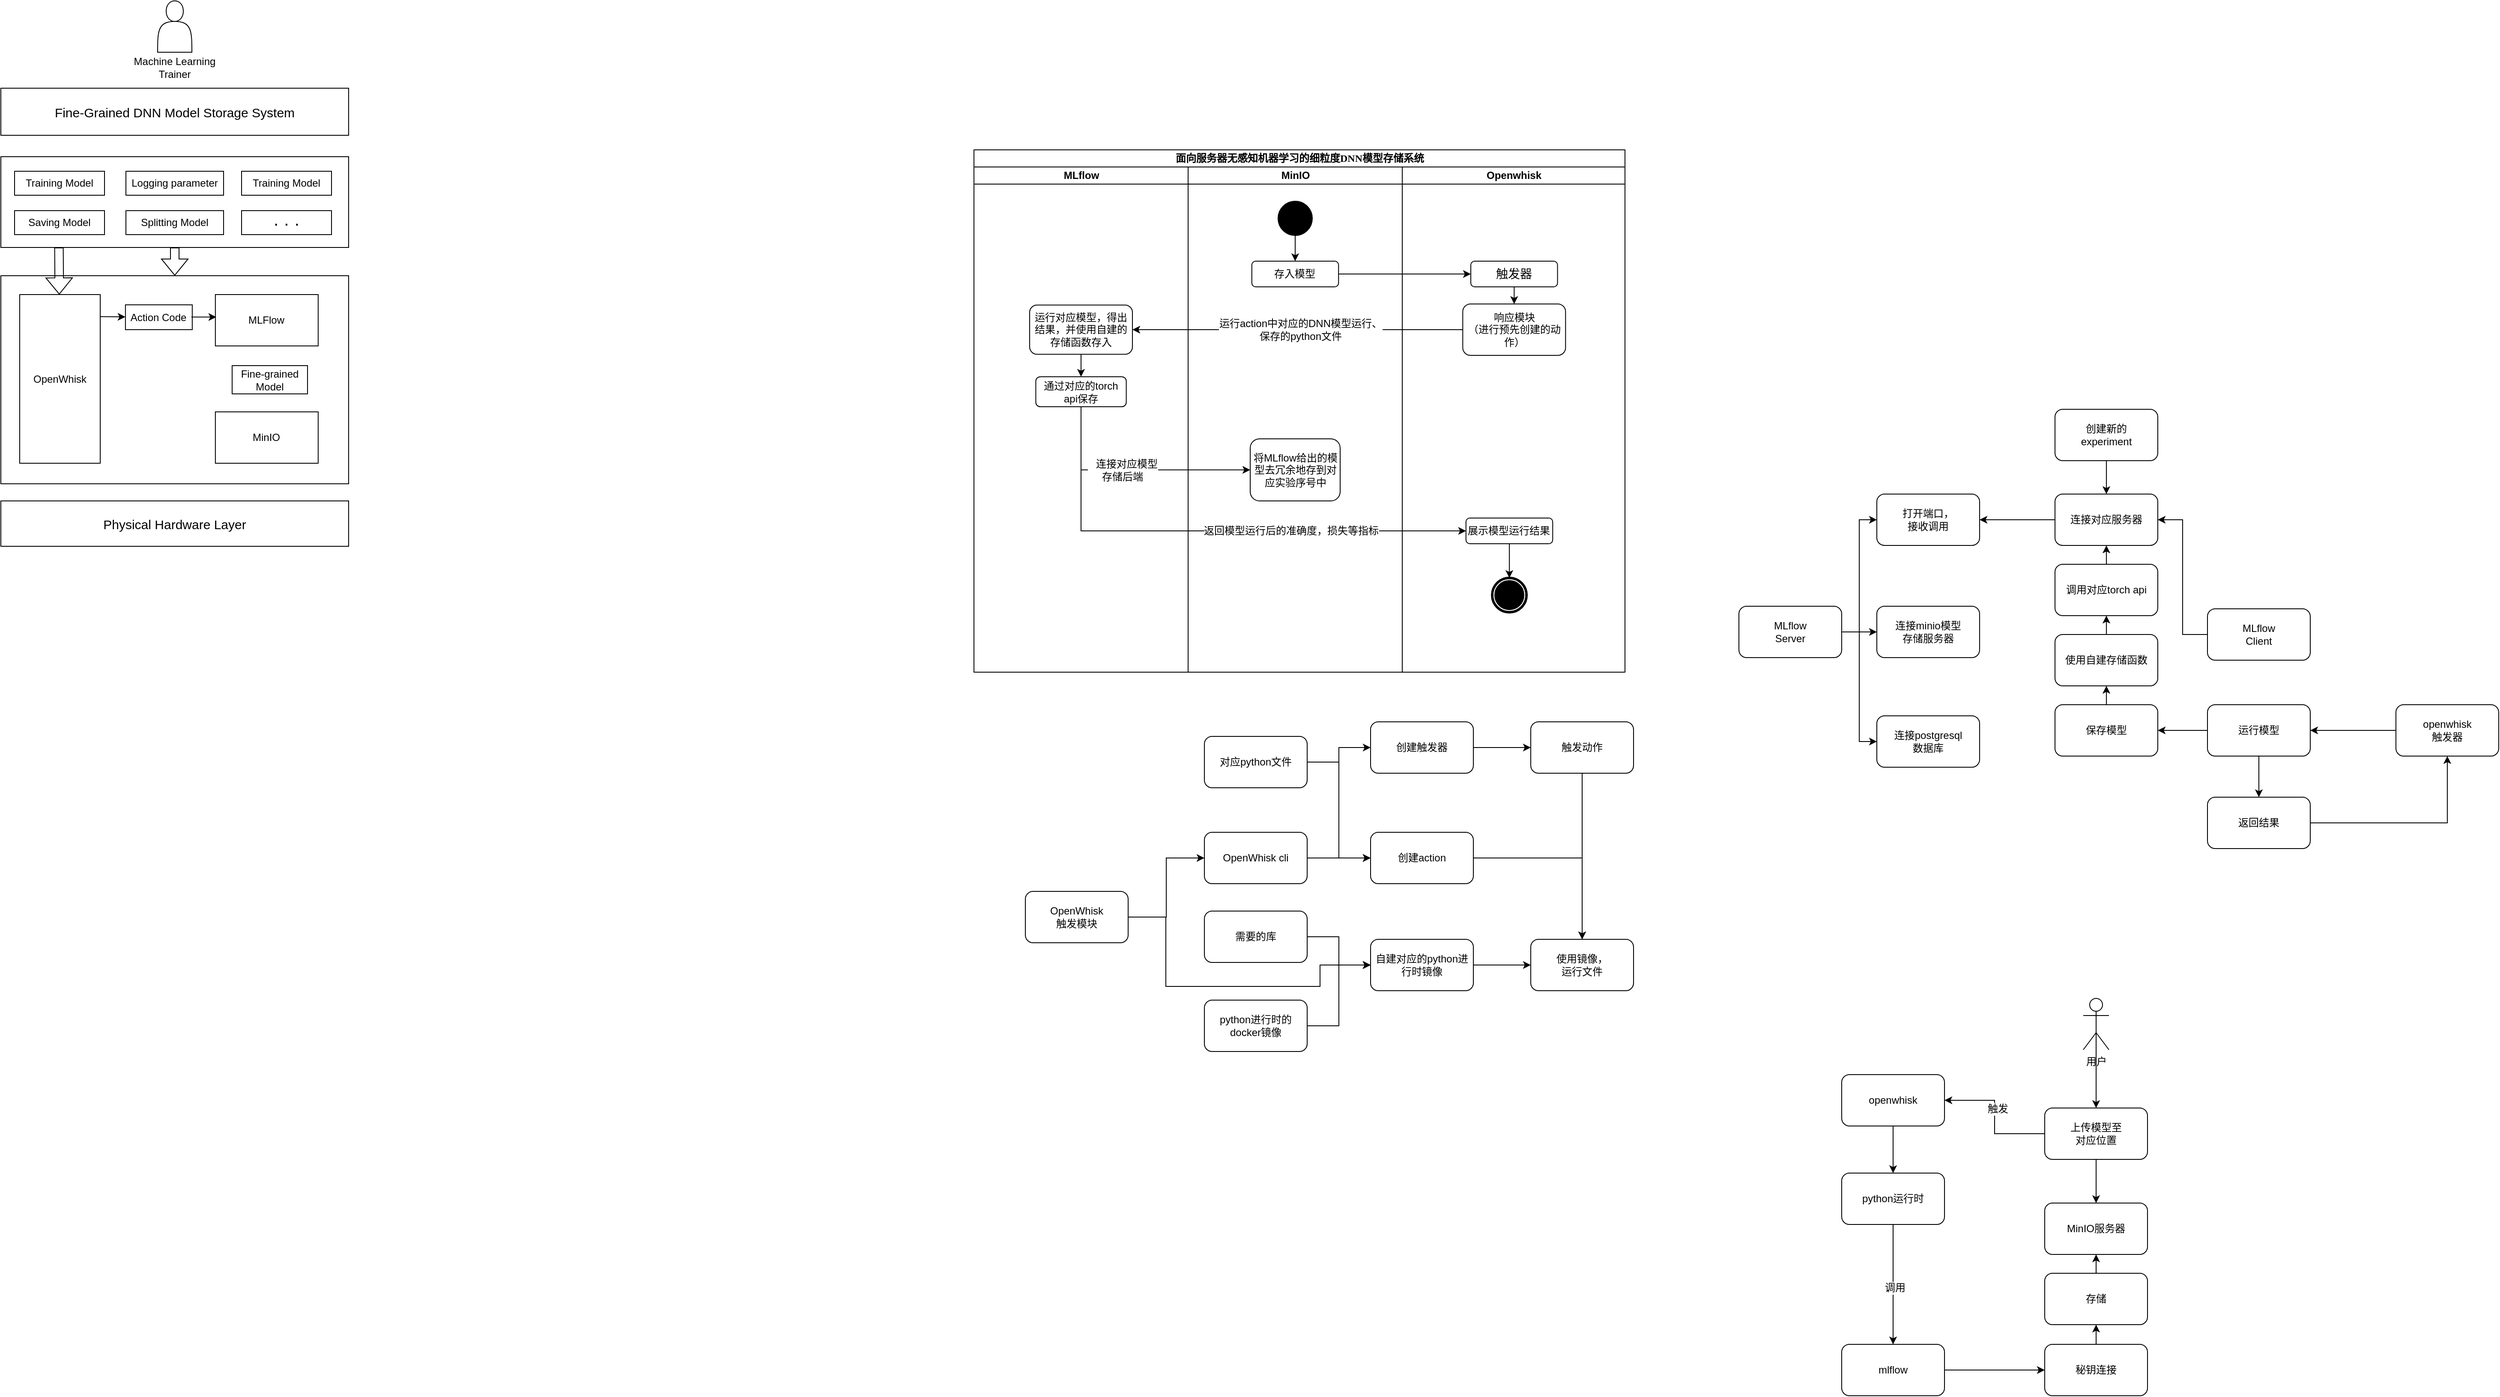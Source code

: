 <mxfile version="24.2.3" type="github">
  <diagram name="Page-1" id="0783ab3e-0a74-02c8-0abd-f7b4e66b4bec">
    <mxGraphModel dx="2051" dy="965" grid="0" gridSize="10" guides="1" tooltips="1" connect="1" arrows="1" fold="1" page="0" pageScale="1" pageWidth="850" pageHeight="1100" background="none" math="0" shadow="0">
      <root>
        <mxCell id="0" />
        <mxCell id="1" style="" parent="0" />
        <mxCell id="1c1d494c118603dd-1" value="面向服务器无感知机器学习的细粒度DNN模型存储系统" style="swimlane;html=1;childLayout=stackLayout;startSize=20;rounded=0;shadow=0;comic=0;labelBackgroundColor=none;strokeWidth=1;fontFamily=Verdana;fontSize=12;align=center;" parent="1" vertex="1">
          <mxGeometry x="40" y="20" width="760" height="610" as="geometry">
            <mxRectangle x="40" y="20" width="70" height="30" as="alternateBounds" />
          </mxGeometry>
        </mxCell>
        <mxCell id="1c1d494c118603dd-2" value="MLflow" style="swimlane;html=1;startSize=20;" parent="1c1d494c118603dd-1" vertex="1">
          <mxGeometry y="20" width="250" height="590" as="geometry" />
        </mxCell>
        <mxCell id="REl0dKnZgpMUpYx7Mj24-34" value="运行对应模型，得出结果，并使用自建的存储函数存入" style="rounded=1;whiteSpace=wrap;html=1;" parent="1c1d494c118603dd-2" vertex="1">
          <mxGeometry x="65" y="161.25" width="120" height="57.5" as="geometry" />
        </mxCell>
        <mxCell id="REl0dKnZgpMUpYx7Mj24-27" value="通过对应的torch api保存" style="rounded=1;whiteSpace=wrap;html=1;" parent="1c1d494c118603dd-2" vertex="1">
          <mxGeometry x="72.19" y="245" width="105.62" height="35" as="geometry" />
        </mxCell>
        <mxCell id="REl0dKnZgpMUpYx7Mj24-35" style="edgeStyle=orthogonalEdgeStyle;rounded=0;orthogonalLoop=1;jettySize=auto;html=1;exitX=0.5;exitY=1;exitDx=0;exitDy=0;entryX=0.5;entryY=0;entryDx=0;entryDy=0;fontFamily=Helvetica;fontSize=12;fontColor=default;" parent="1c1d494c118603dd-2" source="REl0dKnZgpMUpYx7Mj24-34" target="REl0dKnZgpMUpYx7Mj24-27" edge="1">
          <mxGeometry relative="1" as="geometry" />
        </mxCell>
        <mxCell id="1c1d494c118603dd-3" value="MinIO" style="swimlane;html=1;startSize=20;" parent="1c1d494c118603dd-1" vertex="1">
          <mxGeometry x="250" y="20" width="250" height="590" as="geometry" />
        </mxCell>
        <mxCell id="REl0dKnZgpMUpYx7Mj24-37" style="edgeStyle=orthogonalEdgeStyle;rounded=0;orthogonalLoop=1;jettySize=auto;html=1;exitX=0.5;exitY=1;exitDx=0;exitDy=0;entryX=0.5;entryY=0;entryDx=0;entryDy=0;fontFamily=Helvetica;fontSize=12;fontColor=default;" parent="1c1d494c118603dd-3" source="60571a20871a0731-4" target="REl0dKnZgpMUpYx7Mj24-36" edge="1">
          <mxGeometry relative="1" as="geometry" />
        </mxCell>
        <mxCell id="60571a20871a0731-4" value="" style="ellipse;whiteSpace=wrap;html=1;rounded=0;shadow=0;comic=0;labelBackgroundColor=none;strokeWidth=1;fillColor=#000000;fontFamily=Verdana;fontSize=12;align=center;" parent="1c1d494c118603dd-3" vertex="1">
          <mxGeometry x="105" y="40" width="40" height="40" as="geometry" />
        </mxCell>
        <mxCell id="REl0dKnZgpMUpYx7Mj24-36" value="存入模型" style="rounded=1;whiteSpace=wrap;html=1;" parent="1c1d494c118603dd-3" vertex="1">
          <mxGeometry x="74.38" y="110" width="101.25" height="30" as="geometry" />
        </mxCell>
        <mxCell id="REl0dKnZgpMUpYx7Mj24-30" value="将MLflow给出的模型去冗余地存到对应实验序号中" style="rounded=1;whiteSpace=wrap;html=1;" parent="1c1d494c118603dd-3" vertex="1">
          <mxGeometry x="72.5" y="317.5" width="105" height="72.5" as="geometry" />
        </mxCell>
        <mxCell id="1c1d494c118603dd-4" value="Openwhisk" style="swimlane;html=1;startSize=20;" parent="1c1d494c118603dd-1" vertex="1">
          <mxGeometry x="500" y="20" width="260" height="590" as="geometry" />
        </mxCell>
        <mxCell id="60571a20871a0731-5" value="" style="shape=mxgraph.bpmn.shape;html=1;verticalLabelPosition=bottom;labelBackgroundColor=#ffffff;verticalAlign=top;perimeter=ellipsePerimeter;outline=end;symbol=terminate;rounded=0;shadow=0;comic=0;strokeWidth=1;fontFamily=Verdana;fontSize=12;align=center;" parent="1c1d494c118603dd-4" vertex="1">
          <mxGeometry x="105.01" y="480" width="40" height="40" as="geometry" />
        </mxCell>
        <mxCell id="REl0dKnZgpMUpYx7Mj24-11" value="" style="edgeStyle=orthogonalEdgeStyle;rounded=0;orthogonalLoop=1;jettySize=auto;html=1;" parent="1c1d494c118603dd-4" source="REl0dKnZgpMUpYx7Mj24-5" target="REl0dKnZgpMUpYx7Mj24-10" edge="1">
          <mxGeometry relative="1" as="geometry" />
        </mxCell>
        <mxCell id="REl0dKnZgpMUpYx7Mj24-5" value="&lt;font style=&quot;font-size: 14px;&quot;&gt;触发器&lt;/font&gt;" style="rounded=1;whiteSpace=wrap;html=1;" parent="1c1d494c118603dd-4" vertex="1">
          <mxGeometry x="80.01" y="110" width="101.25" height="30" as="geometry" />
        </mxCell>
        <mxCell id="REl0dKnZgpMUpYx7Mj24-10" value="响应模块&lt;br&gt;（进行预先创建的动作）" style="whiteSpace=wrap;html=1;rounded=1;" parent="1c1d494c118603dd-4" vertex="1">
          <mxGeometry x="70.64" y="160" width="120" height="60" as="geometry" />
        </mxCell>
        <mxCell id="REl0dKnZgpMUpYx7Mj24-46" style="edgeStyle=orthogonalEdgeStyle;rounded=0;orthogonalLoop=1;jettySize=auto;html=1;exitX=0.5;exitY=1;exitDx=0;exitDy=0;fontFamily=Helvetica;fontSize=12;fontColor=default;" parent="1c1d494c118603dd-4" source="REl0dKnZgpMUpYx7Mj24-39" target="60571a20871a0731-5" edge="1">
          <mxGeometry relative="1" as="geometry" />
        </mxCell>
        <mxCell id="REl0dKnZgpMUpYx7Mj24-39" value="展示模型运行结果" style="rounded=1;whiteSpace=wrap;html=1;" parent="1c1d494c118603dd-4" vertex="1">
          <mxGeometry x="74.38" y="410" width="101.25" height="30" as="geometry" />
        </mxCell>
        <mxCell id="REl0dKnZgpMUpYx7Mj24-38" style="edgeStyle=orthogonalEdgeStyle;rounded=0;orthogonalLoop=1;jettySize=auto;html=1;exitX=1;exitY=0.5;exitDx=0;exitDy=0;fontFamily=Helvetica;fontSize=12;fontColor=default;" parent="1c1d494c118603dd-1" source="REl0dKnZgpMUpYx7Mj24-36" target="REl0dKnZgpMUpYx7Mj24-5" edge="1">
          <mxGeometry relative="1" as="geometry" />
        </mxCell>
        <mxCell id="REl0dKnZgpMUpYx7Mj24-28" style="edgeStyle=orthogonalEdgeStyle;rounded=0;orthogonalLoop=1;jettySize=auto;html=1;exitX=0;exitY=0.5;exitDx=0;exitDy=0;fontFamily=Helvetica;fontSize=12;fontColor=default;entryX=1;entryY=0.5;entryDx=0;entryDy=0;" parent="1c1d494c118603dd-1" source="REl0dKnZgpMUpYx7Mj24-10" target="REl0dKnZgpMUpYx7Mj24-34" edge="1">
          <mxGeometry relative="1" as="geometry">
            <mxPoint x="205.63" y="210" as="targetPoint" />
          </mxGeometry>
        </mxCell>
        <mxCell id="REl0dKnZgpMUpYx7Mj24-29" value="运行action中对应的DNN模型运行、&lt;br&gt;保存的python文件" style="edgeLabel;html=1;align=center;verticalAlign=middle;resizable=0;points=[];fontSize=12;fontFamily=Helvetica;fontColor=default;" parent="REl0dKnZgpMUpYx7Mj24-28" vertex="1" connectable="0">
          <mxGeometry x="0.033" y="-1" relative="1" as="geometry">
            <mxPoint x="9" y="1" as="offset" />
          </mxGeometry>
        </mxCell>
        <mxCell id="REl0dKnZgpMUpYx7Mj24-31" style="edgeStyle=orthogonalEdgeStyle;rounded=0;orthogonalLoop=1;jettySize=auto;html=1;exitX=0.5;exitY=1;exitDx=0;exitDy=0;entryX=0;entryY=0.5;entryDx=0;entryDy=0;fontFamily=Helvetica;fontSize=12;fontColor=default;" parent="1c1d494c118603dd-1" source="REl0dKnZgpMUpYx7Mj24-27" target="REl0dKnZgpMUpYx7Mj24-30" edge="1">
          <mxGeometry relative="1" as="geometry" />
        </mxCell>
        <mxCell id="REl0dKnZgpMUpYx7Mj24-32" value="&amp;nbsp; &amp;nbsp;连接对应模型&lt;br&gt;存储后端" style="edgeLabel;html=1;align=center;verticalAlign=middle;resizable=0;points=[];fontSize=12;fontFamily=Helvetica;fontColor=default;" parent="REl0dKnZgpMUpYx7Mj24-31" vertex="1" connectable="0">
          <mxGeometry x="-0.266" y="-2" relative="1" as="geometry">
            <mxPoint x="22" y="-2" as="offset" />
          </mxGeometry>
        </mxCell>
        <mxCell id="REl0dKnZgpMUpYx7Mj24-42" style="edgeStyle=orthogonalEdgeStyle;rounded=0;orthogonalLoop=1;jettySize=auto;html=1;exitX=0.5;exitY=1;exitDx=0;exitDy=0;entryX=0;entryY=0.5;entryDx=0;entryDy=0;fontFamily=Helvetica;fontSize=12;fontColor=default;" parent="1c1d494c118603dd-1" source="REl0dKnZgpMUpYx7Mj24-27" target="REl0dKnZgpMUpYx7Mj24-39" edge="1">
          <mxGeometry relative="1" as="geometry" />
        </mxCell>
        <mxCell id="REl0dKnZgpMUpYx7Mj24-43" value="返回模型运行后的准确度，损失等指标" style="edgeLabel;html=1;align=center;verticalAlign=middle;resizable=0;points=[];fontSize=12;fontFamily=Helvetica;fontColor=default;" parent="REl0dKnZgpMUpYx7Mj24-42" vertex="1" connectable="0">
          <mxGeometry x="0.054" y="-3" relative="1" as="geometry">
            <mxPoint x="77" y="-3" as="offset" />
          </mxGeometry>
        </mxCell>
        <mxCell id="REl0dKnZgpMUpYx7Mj24-49" style="edgeStyle=orthogonalEdgeStyle;rounded=0;orthogonalLoop=1;jettySize=auto;html=1;exitX=1;exitY=0.5;exitDx=0;exitDy=0;entryX=0;entryY=0.5;entryDx=0;entryDy=0;fontFamily=Helvetica;fontSize=12;fontColor=default;" parent="1" source="REl0dKnZgpMUpYx7Mj24-47" target="REl0dKnZgpMUpYx7Mj24-48" edge="1">
          <mxGeometry relative="1" as="geometry" />
        </mxCell>
        <mxCell id="REl0dKnZgpMUpYx7Mj24-60" style="edgeStyle=orthogonalEdgeStyle;rounded=0;orthogonalLoop=1;jettySize=auto;html=1;exitX=1;exitY=0.5;exitDx=0;exitDy=0;entryX=0;entryY=0.5;entryDx=0;entryDy=0;fontFamily=Helvetica;fontSize=12;fontColor=default;" parent="1" source="REl0dKnZgpMUpYx7Mj24-47" target="REl0dKnZgpMUpYx7Mj24-54" edge="1">
          <mxGeometry relative="1" as="geometry">
            <Array as="points">
              <mxPoint x="264" y="916" />
              <mxPoint x="264" y="997" />
              <mxPoint x="444" y="997" />
              <mxPoint x="444" y="972" />
            </Array>
          </mxGeometry>
        </mxCell>
        <mxCell id="REl0dKnZgpMUpYx7Mj24-47" value="OpenWhisk&lt;br&gt;触发模块" style="rounded=1;whiteSpace=wrap;html=1;strokeColor=default;align=center;verticalAlign=middle;fontFamily=Helvetica;fontSize=12;fontColor=default;fillColor=default;" parent="1" vertex="1">
          <mxGeometry x="100" y="886" width="120" height="60" as="geometry" />
        </mxCell>
        <mxCell id="REl0dKnZgpMUpYx7Mj24-51" style="edgeStyle=orthogonalEdgeStyle;rounded=0;orthogonalLoop=1;jettySize=auto;html=1;exitX=1;exitY=0.5;exitDx=0;exitDy=0;entryX=0;entryY=0.5;entryDx=0;entryDy=0;fontFamily=Helvetica;fontSize=12;fontColor=default;" parent="1" source="REl0dKnZgpMUpYx7Mj24-48" target="REl0dKnZgpMUpYx7Mj24-50" edge="1">
          <mxGeometry relative="1" as="geometry" />
        </mxCell>
        <mxCell id="REl0dKnZgpMUpYx7Mj24-62" style="edgeStyle=orthogonalEdgeStyle;rounded=0;orthogonalLoop=1;jettySize=auto;html=1;exitX=1;exitY=0.5;exitDx=0;exitDy=0;entryX=0;entryY=0.5;entryDx=0;entryDy=0;fontFamily=Helvetica;fontSize=12;fontColor=default;" parent="1" source="REl0dKnZgpMUpYx7Mj24-48" target="REl0dKnZgpMUpYx7Mj24-61" edge="1">
          <mxGeometry relative="1" as="geometry" />
        </mxCell>
        <mxCell id="REl0dKnZgpMUpYx7Mj24-48" value="OpenWhisk cli" style="rounded=1;whiteSpace=wrap;html=1;strokeColor=default;align=center;verticalAlign=middle;fontFamily=Helvetica;fontSize=12;fontColor=default;fillColor=default;" parent="1" vertex="1">
          <mxGeometry x="309" y="817" width="120" height="60" as="geometry" />
        </mxCell>
        <mxCell id="REl0dKnZgpMUpYx7Mj24-66" style="edgeStyle=orthogonalEdgeStyle;rounded=0;orthogonalLoop=1;jettySize=auto;html=1;exitX=1;exitY=0.5;exitDx=0;exitDy=0;fontFamily=Helvetica;fontSize=12;fontColor=default;" parent="1" source="REl0dKnZgpMUpYx7Mj24-50" target="REl0dKnZgpMUpYx7Mj24-64" edge="1">
          <mxGeometry relative="1" as="geometry" />
        </mxCell>
        <mxCell id="REl0dKnZgpMUpYx7Mj24-50" value="创建action" style="rounded=1;whiteSpace=wrap;html=1;strokeColor=default;align=center;verticalAlign=middle;fontFamily=Helvetica;fontSize=12;fontColor=default;fillColor=default;" parent="1" vertex="1">
          <mxGeometry x="503" y="817" width="120" height="60" as="geometry" />
        </mxCell>
        <mxCell id="REl0dKnZgpMUpYx7Mj24-53" style="edgeStyle=orthogonalEdgeStyle;rounded=0;orthogonalLoop=1;jettySize=auto;html=1;exitX=1;exitY=0.5;exitDx=0;exitDy=0;entryX=0;entryY=0.5;entryDx=0;entryDy=0;fontFamily=Helvetica;fontSize=12;fontColor=default;" parent="1" source="REl0dKnZgpMUpYx7Mj24-52" target="REl0dKnZgpMUpYx7Mj24-50" edge="1">
          <mxGeometry relative="1" as="geometry" />
        </mxCell>
        <mxCell id="REl0dKnZgpMUpYx7Mj24-52" value="对应python文件" style="rounded=1;whiteSpace=wrap;html=1;strokeColor=default;align=center;verticalAlign=middle;fontFamily=Helvetica;fontSize=12;fontColor=default;fillColor=default;" parent="1" vertex="1">
          <mxGeometry x="309" y="705" width="120" height="60" as="geometry" />
        </mxCell>
        <mxCell id="REl0dKnZgpMUpYx7Mj24-65" style="edgeStyle=orthogonalEdgeStyle;rounded=0;orthogonalLoop=1;jettySize=auto;html=1;exitX=1;exitY=0.5;exitDx=0;exitDy=0;fontFamily=Helvetica;fontSize=12;fontColor=default;" parent="1" source="REl0dKnZgpMUpYx7Mj24-54" target="REl0dKnZgpMUpYx7Mj24-64" edge="1">
          <mxGeometry relative="1" as="geometry" />
        </mxCell>
        <mxCell id="REl0dKnZgpMUpYx7Mj24-54" value="自建对应的python进行时镜像" style="rounded=1;whiteSpace=wrap;html=1;strokeColor=default;align=center;verticalAlign=middle;fontFamily=Helvetica;fontSize=12;fontColor=default;fillColor=default;" parent="1" vertex="1">
          <mxGeometry x="503" y="942" width="120" height="60" as="geometry" />
        </mxCell>
        <mxCell id="REl0dKnZgpMUpYx7Mj24-57" style="edgeStyle=orthogonalEdgeStyle;rounded=0;orthogonalLoop=1;jettySize=auto;html=1;exitX=1;exitY=0.5;exitDx=0;exitDy=0;entryX=0;entryY=0.5;entryDx=0;entryDy=0;fontFamily=Helvetica;fontSize=12;fontColor=default;" parent="1" source="REl0dKnZgpMUpYx7Mj24-55" target="REl0dKnZgpMUpYx7Mj24-54" edge="1">
          <mxGeometry relative="1" as="geometry" />
        </mxCell>
        <mxCell id="REl0dKnZgpMUpYx7Mj24-55" value="需要的库" style="rounded=1;whiteSpace=wrap;html=1;strokeColor=default;align=center;verticalAlign=middle;fontFamily=Helvetica;fontSize=12;fontColor=default;fillColor=default;" parent="1" vertex="1">
          <mxGeometry x="309" y="909" width="120" height="60" as="geometry" />
        </mxCell>
        <mxCell id="REl0dKnZgpMUpYx7Mj24-59" style="edgeStyle=orthogonalEdgeStyle;rounded=0;orthogonalLoop=1;jettySize=auto;html=1;exitX=1;exitY=0.5;exitDx=0;exitDy=0;entryX=0;entryY=0.5;entryDx=0;entryDy=0;fontFamily=Helvetica;fontSize=12;fontColor=default;" parent="1" source="REl0dKnZgpMUpYx7Mj24-56" target="REl0dKnZgpMUpYx7Mj24-54" edge="1">
          <mxGeometry relative="1" as="geometry" />
        </mxCell>
        <mxCell id="REl0dKnZgpMUpYx7Mj24-56" value="python进行时的docker镜像" style="rounded=1;whiteSpace=wrap;html=1;strokeColor=default;align=center;verticalAlign=middle;fontFamily=Helvetica;fontSize=12;fontColor=default;fillColor=default;" parent="1" vertex="1">
          <mxGeometry x="309" y="1013" width="120" height="60" as="geometry" />
        </mxCell>
        <mxCell id="REl0dKnZgpMUpYx7Mj24-67" style="edgeStyle=orthogonalEdgeStyle;rounded=0;orthogonalLoop=1;jettySize=auto;html=1;exitX=1;exitY=0.5;exitDx=0;exitDy=0;entryX=0;entryY=0.5;entryDx=0;entryDy=0;fontFamily=Helvetica;fontSize=12;fontColor=default;" parent="1" source="REl0dKnZgpMUpYx7Mj24-61" target="REl0dKnZgpMUpYx7Mj24-63" edge="1">
          <mxGeometry relative="1" as="geometry" />
        </mxCell>
        <mxCell id="REl0dKnZgpMUpYx7Mj24-61" value="创建触发器" style="rounded=1;whiteSpace=wrap;html=1;strokeColor=default;align=center;verticalAlign=middle;fontFamily=Helvetica;fontSize=12;fontColor=default;fillColor=default;" parent="1" vertex="1">
          <mxGeometry x="503" y="688" width="120" height="60" as="geometry" />
        </mxCell>
        <mxCell id="REl0dKnZgpMUpYx7Mj24-68" style="edgeStyle=orthogonalEdgeStyle;rounded=0;orthogonalLoop=1;jettySize=auto;html=1;exitX=0.5;exitY=1;exitDx=0;exitDy=0;fontFamily=Helvetica;fontSize=12;fontColor=default;" parent="1" source="REl0dKnZgpMUpYx7Mj24-63" target="REl0dKnZgpMUpYx7Mj24-64" edge="1">
          <mxGeometry relative="1" as="geometry" />
        </mxCell>
        <mxCell id="REl0dKnZgpMUpYx7Mj24-63" value="触发动作" style="rounded=1;whiteSpace=wrap;html=1;strokeColor=default;align=center;verticalAlign=middle;fontFamily=Helvetica;fontSize=12;fontColor=default;fillColor=default;" parent="1" vertex="1">
          <mxGeometry x="690" y="688" width="120" height="60" as="geometry" />
        </mxCell>
        <mxCell id="REl0dKnZgpMUpYx7Mj24-64" value="使用镜像，&lt;br&gt;运行文件" style="rounded=1;whiteSpace=wrap;html=1;strokeColor=default;align=center;verticalAlign=middle;fontFamily=Helvetica;fontSize=12;fontColor=default;fillColor=default;" parent="1" vertex="1">
          <mxGeometry x="690" y="942" width="120" height="60" as="geometry" />
        </mxCell>
        <mxCell id="REl0dKnZgpMUpYx7Mj24-72" style="edgeStyle=orthogonalEdgeStyle;rounded=0;orthogonalLoop=1;jettySize=auto;html=1;exitX=1;exitY=0.5;exitDx=0;exitDy=0;entryX=0;entryY=0.5;entryDx=0;entryDy=0;fontFamily=Helvetica;fontSize=12;fontColor=default;" parent="1" source="REl0dKnZgpMUpYx7Mj24-69" target="REl0dKnZgpMUpYx7Mj24-71" edge="1">
          <mxGeometry relative="1" as="geometry" />
        </mxCell>
        <mxCell id="REl0dKnZgpMUpYx7Mj24-75" style="edgeStyle=orthogonalEdgeStyle;rounded=0;orthogonalLoop=1;jettySize=auto;html=1;exitX=1;exitY=0.5;exitDx=0;exitDy=0;entryX=0;entryY=0.5;entryDx=0;entryDy=0;fontFamily=Helvetica;fontSize=12;fontColor=default;" parent="1" source="REl0dKnZgpMUpYx7Mj24-69" target="REl0dKnZgpMUpYx7Mj24-73" edge="1">
          <mxGeometry relative="1" as="geometry" />
        </mxCell>
        <mxCell id="REl0dKnZgpMUpYx7Mj24-77" style="edgeStyle=orthogonalEdgeStyle;rounded=0;orthogonalLoop=1;jettySize=auto;html=1;exitX=1;exitY=0.5;exitDx=0;exitDy=0;entryX=0;entryY=0.5;entryDx=0;entryDy=0;fontFamily=Helvetica;fontSize=12;fontColor=default;" parent="1" source="REl0dKnZgpMUpYx7Mj24-69" target="REl0dKnZgpMUpYx7Mj24-74" edge="1">
          <mxGeometry relative="1" as="geometry" />
        </mxCell>
        <mxCell id="REl0dKnZgpMUpYx7Mj24-69" value="MLflow&lt;br&gt;Server" style="rounded=1;whiteSpace=wrap;html=1;strokeColor=default;align=center;verticalAlign=middle;fontFamily=Helvetica;fontSize=12;fontColor=default;fillColor=default;" parent="1" vertex="1">
          <mxGeometry x="933" y="553" width="120" height="60" as="geometry" />
        </mxCell>
        <mxCell id="REl0dKnZgpMUpYx7Mj24-79" style="edgeStyle=orthogonalEdgeStyle;rounded=0;orthogonalLoop=1;jettySize=auto;html=1;exitX=0;exitY=0.5;exitDx=0;exitDy=0;entryX=1;entryY=0.5;entryDx=0;entryDy=0;fontFamily=Helvetica;fontSize=12;fontColor=default;" parent="1" source="REl0dKnZgpMUpYx7Mj24-70" target="REl0dKnZgpMUpYx7Mj24-78" edge="1">
          <mxGeometry relative="1" as="geometry" />
        </mxCell>
        <mxCell id="REl0dKnZgpMUpYx7Mj24-70" value="MLflow&lt;br&gt;Client" style="rounded=1;whiteSpace=wrap;html=1;strokeColor=default;align=center;verticalAlign=middle;fontFamily=Helvetica;fontSize=12;fontColor=default;fillColor=default;" parent="1" vertex="1">
          <mxGeometry x="1480" y="556" width="120" height="60" as="geometry" />
        </mxCell>
        <mxCell id="REl0dKnZgpMUpYx7Mj24-71" value="打开端口，&lt;br&gt;接收调用" style="rounded=1;whiteSpace=wrap;html=1;strokeColor=default;align=center;verticalAlign=middle;fontFamily=Helvetica;fontSize=12;fontColor=default;fillColor=default;" parent="1" vertex="1">
          <mxGeometry x="1094" y="422" width="120" height="60" as="geometry" />
        </mxCell>
        <mxCell id="REl0dKnZgpMUpYx7Mj24-73" value="连接minio模型&lt;br&gt;存储服务器" style="rounded=1;whiteSpace=wrap;html=1;strokeColor=default;align=center;verticalAlign=middle;fontFamily=Helvetica;fontSize=12;fontColor=default;fillColor=default;" parent="1" vertex="1">
          <mxGeometry x="1094" y="553" width="120" height="60" as="geometry" />
        </mxCell>
        <mxCell id="REl0dKnZgpMUpYx7Mj24-74" value="连接postgresql&lt;br&gt;数据库" style="rounded=1;whiteSpace=wrap;html=1;strokeColor=default;align=center;verticalAlign=middle;fontFamily=Helvetica;fontSize=12;fontColor=default;fillColor=default;" parent="1" vertex="1">
          <mxGeometry x="1094" y="681" width="120" height="60" as="geometry" />
        </mxCell>
        <mxCell id="REl0dKnZgpMUpYx7Mj24-80" style="edgeStyle=orthogonalEdgeStyle;rounded=0;orthogonalLoop=1;jettySize=auto;html=1;exitX=0;exitY=0.5;exitDx=0;exitDy=0;fontFamily=Helvetica;fontSize=12;fontColor=default;" parent="1" source="REl0dKnZgpMUpYx7Mj24-78" target="REl0dKnZgpMUpYx7Mj24-71" edge="1">
          <mxGeometry relative="1" as="geometry" />
        </mxCell>
        <mxCell id="REl0dKnZgpMUpYx7Mj24-78" value="连接对应服务器" style="rounded=1;whiteSpace=wrap;html=1;strokeColor=default;align=center;verticalAlign=middle;fontFamily=Helvetica;fontSize=12;fontColor=default;fillColor=default;" parent="1" vertex="1">
          <mxGeometry x="1302" y="422" width="120" height="60" as="geometry" />
        </mxCell>
        <mxCell id="REl0dKnZgpMUpYx7Mj24-82" style="edgeStyle=orthogonalEdgeStyle;rounded=0;orthogonalLoop=1;jettySize=auto;html=1;exitX=0.5;exitY=1;exitDx=0;exitDy=0;entryX=0.5;entryY=0;entryDx=0;entryDy=0;fontFamily=Helvetica;fontSize=12;fontColor=default;" parent="1" source="REl0dKnZgpMUpYx7Mj24-81" target="REl0dKnZgpMUpYx7Mj24-78" edge="1">
          <mxGeometry relative="1" as="geometry" />
        </mxCell>
        <mxCell id="REl0dKnZgpMUpYx7Mj24-81" value="创建新的&lt;br&gt;experiment" style="rounded=1;whiteSpace=wrap;html=1;strokeColor=default;align=center;verticalAlign=middle;fontFamily=Helvetica;fontSize=12;fontColor=default;fillColor=default;" parent="1" vertex="1">
          <mxGeometry x="1302" y="323" width="120" height="60" as="geometry" />
        </mxCell>
        <mxCell id="REl0dKnZgpMUpYx7Mj24-85" style="edgeStyle=orthogonalEdgeStyle;rounded=0;orthogonalLoop=1;jettySize=auto;html=1;exitX=0.5;exitY=0;exitDx=0;exitDy=0;entryX=0.5;entryY=1;entryDx=0;entryDy=0;fontFamily=Helvetica;fontSize=12;fontColor=default;" parent="1" source="REl0dKnZgpMUpYx7Mj24-83" target="REl0dKnZgpMUpYx7Mj24-84" edge="1">
          <mxGeometry relative="1" as="geometry" />
        </mxCell>
        <mxCell id="REl0dKnZgpMUpYx7Mj24-83" value="保存模型" style="rounded=1;whiteSpace=wrap;html=1;strokeColor=default;align=center;verticalAlign=middle;fontFamily=Helvetica;fontSize=12;fontColor=default;fillColor=default;" parent="1" vertex="1">
          <mxGeometry x="1302" y="668" width="120" height="60" as="geometry" />
        </mxCell>
        <mxCell id="REl0dKnZgpMUpYx7Mj24-87" style="edgeStyle=orthogonalEdgeStyle;rounded=0;orthogonalLoop=1;jettySize=auto;html=1;exitX=0.5;exitY=0;exitDx=0;exitDy=0;entryX=0.5;entryY=1;entryDx=0;entryDy=0;fontFamily=Helvetica;fontSize=12;fontColor=default;" parent="1" source="REl0dKnZgpMUpYx7Mj24-84" target="REl0dKnZgpMUpYx7Mj24-86" edge="1">
          <mxGeometry relative="1" as="geometry" />
        </mxCell>
        <mxCell id="REl0dKnZgpMUpYx7Mj24-84" value="使用自建存储函数" style="rounded=1;whiteSpace=wrap;html=1;strokeColor=default;align=center;verticalAlign=middle;fontFamily=Helvetica;fontSize=12;fontColor=default;fillColor=default;" parent="1" vertex="1">
          <mxGeometry x="1302" y="586" width="120" height="60" as="geometry" />
        </mxCell>
        <mxCell id="REl0dKnZgpMUpYx7Mj24-89" style="edgeStyle=orthogonalEdgeStyle;rounded=0;orthogonalLoop=1;jettySize=auto;html=1;exitX=0.5;exitY=0;exitDx=0;exitDy=0;fontFamily=Helvetica;fontSize=12;fontColor=default;" parent="1" source="REl0dKnZgpMUpYx7Mj24-86" target="REl0dKnZgpMUpYx7Mj24-78" edge="1">
          <mxGeometry relative="1" as="geometry" />
        </mxCell>
        <mxCell id="REl0dKnZgpMUpYx7Mj24-86" value="调用对应torch api" style="rounded=1;whiteSpace=wrap;html=1;strokeColor=default;align=center;verticalAlign=middle;fontFamily=Helvetica;fontSize=12;fontColor=default;fillColor=default;" parent="1" vertex="1">
          <mxGeometry x="1302" y="504" width="120" height="60" as="geometry" />
        </mxCell>
        <mxCell id="REl0dKnZgpMUpYx7Mj24-94" style="edgeStyle=orthogonalEdgeStyle;rounded=0;orthogonalLoop=1;jettySize=auto;html=1;exitX=0;exitY=0.5;exitDx=0;exitDy=0;entryX=1;entryY=0.5;entryDx=0;entryDy=0;fontFamily=Helvetica;fontSize=12;fontColor=default;" parent="1" source="REl0dKnZgpMUpYx7Mj24-90" target="REl0dKnZgpMUpYx7Mj24-83" edge="1">
          <mxGeometry relative="1" as="geometry" />
        </mxCell>
        <mxCell id="REl0dKnZgpMUpYx7Mj24-97" style="edgeStyle=orthogonalEdgeStyle;rounded=0;orthogonalLoop=1;jettySize=auto;html=1;exitX=0.5;exitY=1;exitDx=0;exitDy=0;entryX=0.5;entryY=0;entryDx=0;entryDy=0;fontFamily=Helvetica;fontSize=12;fontColor=default;" parent="1" source="REl0dKnZgpMUpYx7Mj24-90" target="REl0dKnZgpMUpYx7Mj24-96" edge="1">
          <mxGeometry relative="1" as="geometry" />
        </mxCell>
        <mxCell id="REl0dKnZgpMUpYx7Mj24-90" value="运行模型" style="rounded=1;whiteSpace=wrap;html=1;strokeColor=default;align=center;verticalAlign=middle;fontFamily=Helvetica;fontSize=12;fontColor=default;fillColor=default;" parent="1" vertex="1">
          <mxGeometry x="1480" y="668" width="120" height="60" as="geometry" />
        </mxCell>
        <mxCell id="REl0dKnZgpMUpYx7Mj24-95" style="edgeStyle=orthogonalEdgeStyle;rounded=0;orthogonalLoop=1;jettySize=auto;html=1;exitX=0;exitY=0.5;exitDx=0;exitDy=0;fontFamily=Helvetica;fontSize=12;fontColor=default;" parent="1" source="REl0dKnZgpMUpYx7Mj24-91" target="REl0dKnZgpMUpYx7Mj24-90" edge="1">
          <mxGeometry relative="1" as="geometry" />
        </mxCell>
        <mxCell id="REl0dKnZgpMUpYx7Mj24-91" value="openwhisk&lt;br&gt;触发器" style="rounded=1;whiteSpace=wrap;html=1;strokeColor=default;align=center;verticalAlign=middle;fontFamily=Helvetica;fontSize=12;fontColor=default;fillColor=default;" parent="1" vertex="1">
          <mxGeometry x="1700" y="668" width="120" height="60" as="geometry" />
        </mxCell>
        <mxCell id="REl0dKnZgpMUpYx7Mj24-98" style="edgeStyle=orthogonalEdgeStyle;rounded=0;orthogonalLoop=1;jettySize=auto;html=1;exitX=1;exitY=0.5;exitDx=0;exitDy=0;entryX=0.5;entryY=1;entryDx=0;entryDy=0;fontFamily=Helvetica;fontSize=12;fontColor=default;" parent="1" source="REl0dKnZgpMUpYx7Mj24-96" target="REl0dKnZgpMUpYx7Mj24-91" edge="1">
          <mxGeometry relative="1" as="geometry" />
        </mxCell>
        <mxCell id="REl0dKnZgpMUpYx7Mj24-96" value="返回结果" style="rounded=1;whiteSpace=wrap;html=1;strokeColor=default;align=center;verticalAlign=middle;fontFamily=Helvetica;fontSize=12;fontColor=default;fillColor=default;" parent="1" vertex="1">
          <mxGeometry x="1480" y="776" width="120" height="60" as="geometry" />
        </mxCell>
        <mxCell id="REl0dKnZgpMUpYx7Mj24-99" value="MinIO服务器" style="rounded=1;whiteSpace=wrap;html=1;strokeColor=default;align=center;verticalAlign=middle;fontFamily=Helvetica;fontSize=12;fontColor=default;fillColor=default;" parent="1" vertex="1">
          <mxGeometry x="1290" y="1250" width="120" height="60" as="geometry" />
        </mxCell>
        <mxCell id="REl0dKnZgpMUpYx7Mj24-121" style="edgeStyle=orthogonalEdgeStyle;rounded=0;orthogonalLoop=1;jettySize=auto;html=1;exitX=1;exitY=0.5;exitDx=0;exitDy=0;fontFamily=Helvetica;fontSize=12;fontColor=default;" parent="1" source="REl0dKnZgpMUpYx7Mj24-100" target="REl0dKnZgpMUpYx7Mj24-120" edge="1">
          <mxGeometry relative="1" as="geometry" />
        </mxCell>
        <mxCell id="REl0dKnZgpMUpYx7Mj24-100" value="mlflow" style="rounded=1;whiteSpace=wrap;html=1;strokeColor=default;align=center;verticalAlign=middle;fontFamily=Helvetica;fontSize=12;fontColor=default;fillColor=default;" parent="1" vertex="1">
          <mxGeometry x="1053" y="1415" width="120" height="60" as="geometry" />
        </mxCell>
        <mxCell id="REl0dKnZgpMUpYx7Mj24-117" style="edgeStyle=orthogonalEdgeStyle;rounded=0;orthogonalLoop=1;jettySize=auto;html=1;exitX=0.5;exitY=1;exitDx=0;exitDy=0;entryX=0.5;entryY=0;entryDx=0;entryDy=0;fontFamily=Helvetica;fontSize=12;fontColor=default;" parent="1" source="REl0dKnZgpMUpYx7Mj24-101" target="REl0dKnZgpMUpYx7Mj24-116" edge="1">
          <mxGeometry relative="1" as="geometry" />
        </mxCell>
        <mxCell id="REl0dKnZgpMUpYx7Mj24-101" value="openwhisk" style="rounded=1;whiteSpace=wrap;html=1;strokeColor=default;align=center;verticalAlign=middle;fontFamily=Helvetica;fontSize=12;fontColor=default;fillColor=default;" parent="1" vertex="1">
          <mxGeometry x="1053" y="1100" width="120" height="60" as="geometry" />
        </mxCell>
        <mxCell id="REl0dKnZgpMUpYx7Mj24-110" style="edgeStyle=orthogonalEdgeStyle;rounded=0;orthogonalLoop=1;jettySize=auto;html=1;exitX=0.5;exitY=0.5;exitDx=0;exitDy=0;exitPerimeter=0;entryX=0.5;entryY=0;entryDx=0;entryDy=0;fontFamily=Helvetica;fontSize=12;fontColor=default;" parent="1" source="REl0dKnZgpMUpYx7Mj24-108" target="REl0dKnZgpMUpYx7Mj24-109" edge="1">
          <mxGeometry relative="1" as="geometry" />
        </mxCell>
        <mxCell id="REl0dKnZgpMUpYx7Mj24-108" value="用户" style="shape=umlActor;verticalLabelPosition=bottom;verticalAlign=top;html=1;outlineConnect=0;rounded=1;strokeColor=default;align=center;fontFamily=Helvetica;fontSize=12;fontColor=default;fillColor=default;" parent="1" vertex="1">
          <mxGeometry x="1335" y="1011" width="30" height="60" as="geometry" />
        </mxCell>
        <mxCell id="REl0dKnZgpMUpYx7Mj24-111" style="edgeStyle=orthogonalEdgeStyle;rounded=0;orthogonalLoop=1;jettySize=auto;html=1;exitX=0.5;exitY=1;exitDx=0;exitDy=0;entryX=0.5;entryY=0;entryDx=0;entryDy=0;fontFamily=Helvetica;fontSize=12;fontColor=default;" parent="1" source="REl0dKnZgpMUpYx7Mj24-109" target="REl0dKnZgpMUpYx7Mj24-99" edge="1">
          <mxGeometry relative="1" as="geometry" />
        </mxCell>
        <mxCell id="REl0dKnZgpMUpYx7Mj24-112" style="edgeStyle=orthogonalEdgeStyle;rounded=0;orthogonalLoop=1;jettySize=auto;html=1;exitX=0;exitY=0.5;exitDx=0;exitDy=0;fontFamily=Helvetica;fontSize=12;fontColor=default;" parent="1" source="REl0dKnZgpMUpYx7Mj24-109" target="REl0dKnZgpMUpYx7Mj24-101" edge="1">
          <mxGeometry relative="1" as="geometry" />
        </mxCell>
        <mxCell id="REl0dKnZgpMUpYx7Mj24-113" value="触发" style="edgeLabel;html=1;align=center;verticalAlign=middle;resizable=0;points=[];fontSize=12;fontFamily=Helvetica;fontColor=default;" parent="REl0dKnZgpMUpYx7Mj24-112" vertex="1" connectable="0">
          <mxGeometry x="0.12" y="-3" relative="1" as="geometry">
            <mxPoint as="offset" />
          </mxGeometry>
        </mxCell>
        <mxCell id="REl0dKnZgpMUpYx7Mj24-109" value="上传模型至&lt;br&gt;对应位置" style="rounded=1;whiteSpace=wrap;html=1;strokeColor=default;align=center;verticalAlign=middle;fontFamily=Helvetica;fontSize=12;fontColor=default;fillColor=default;" parent="1" vertex="1">
          <mxGeometry x="1290" y="1139" width="120" height="60" as="geometry" />
        </mxCell>
        <mxCell id="REl0dKnZgpMUpYx7Mj24-118" style="edgeStyle=orthogonalEdgeStyle;rounded=0;orthogonalLoop=1;jettySize=auto;html=1;exitX=0.5;exitY=1;exitDx=0;exitDy=0;fontFamily=Helvetica;fontSize=12;fontColor=default;" parent="1" source="REl0dKnZgpMUpYx7Mj24-116" target="REl0dKnZgpMUpYx7Mj24-100" edge="1">
          <mxGeometry relative="1" as="geometry" />
        </mxCell>
        <mxCell id="REl0dKnZgpMUpYx7Mj24-119" value="调用" style="edgeLabel;html=1;align=center;verticalAlign=middle;resizable=0;points=[];fontSize=12;fontFamily=Helvetica;fontColor=default;" parent="REl0dKnZgpMUpYx7Mj24-118" vertex="1" connectable="0">
          <mxGeometry x="0.055" y="2" relative="1" as="geometry">
            <mxPoint as="offset" />
          </mxGeometry>
        </mxCell>
        <mxCell id="REl0dKnZgpMUpYx7Mj24-116" value="python运行时" style="rounded=1;whiteSpace=wrap;html=1;strokeColor=default;align=center;verticalAlign=middle;fontFamily=Helvetica;fontSize=12;fontColor=default;fillColor=default;" parent="1" vertex="1">
          <mxGeometry x="1053" y="1215" width="120" height="60" as="geometry" />
        </mxCell>
        <mxCell id="REl0dKnZgpMUpYx7Mj24-123" style="edgeStyle=orthogonalEdgeStyle;rounded=0;orthogonalLoop=1;jettySize=auto;html=1;exitX=0.5;exitY=0;exitDx=0;exitDy=0;entryX=0.5;entryY=1;entryDx=0;entryDy=0;fontFamily=Helvetica;fontSize=12;fontColor=default;" parent="1" source="REl0dKnZgpMUpYx7Mj24-120" target="REl0dKnZgpMUpYx7Mj24-122" edge="1">
          <mxGeometry relative="1" as="geometry" />
        </mxCell>
        <mxCell id="REl0dKnZgpMUpYx7Mj24-120" value="秘钥连接" style="rounded=1;whiteSpace=wrap;html=1;strokeColor=default;align=center;verticalAlign=middle;fontFamily=Helvetica;fontSize=12;fontColor=default;fillColor=default;" parent="1" vertex="1">
          <mxGeometry x="1290" y="1415" width="120" height="60" as="geometry" />
        </mxCell>
        <mxCell id="REl0dKnZgpMUpYx7Mj24-124" style="edgeStyle=orthogonalEdgeStyle;rounded=0;orthogonalLoop=1;jettySize=auto;html=1;exitX=0.5;exitY=0;exitDx=0;exitDy=0;entryX=0.5;entryY=1;entryDx=0;entryDy=0;fontFamily=Helvetica;fontSize=12;fontColor=default;" parent="1" source="REl0dKnZgpMUpYx7Mj24-122" target="REl0dKnZgpMUpYx7Mj24-99" edge="1">
          <mxGeometry relative="1" as="geometry" />
        </mxCell>
        <mxCell id="REl0dKnZgpMUpYx7Mj24-122" value="存储" style="rounded=1;whiteSpace=wrap;html=1;strokeColor=default;align=center;verticalAlign=middle;fontFamily=Helvetica;fontSize=12;fontColor=default;fillColor=default;" parent="1" vertex="1">
          <mxGeometry x="1290" y="1332" width="120" height="60" as="geometry" />
        </mxCell>
        <mxCell id="onXMyfzlOP2DkkVahKg6-1" value="" style="shape=actor;whiteSpace=wrap;html=1;" vertex="1" parent="1">
          <mxGeometry x="-913" y="-154" width="40" height="60" as="geometry" />
        </mxCell>
        <mxCell id="onXMyfzlOP2DkkVahKg6-2" value="Machine Learning Trainer" style="text;html=1;align=center;verticalAlign=middle;whiteSpace=wrap;rounded=0;" vertex="1" parent="1">
          <mxGeometry x="-947" y="-91" width="108" height="30" as="geometry" />
        </mxCell>
        <mxCell id="onXMyfzlOP2DkkVahKg6-3" value="&lt;font style=&quot;font-size: 15px;&quot;&gt;Fine-Grained DNN Model Storage System&lt;/font&gt;" style="rounded=0;whiteSpace=wrap;html=1;" vertex="1" parent="1">
          <mxGeometry x="-1096" y="-52" width="406" height="55" as="geometry" />
        </mxCell>
        <mxCell id="onXMyfzlOP2DkkVahKg6-6" value="" style="rounded=0;whiteSpace=wrap;html=1;" vertex="1" parent="1">
          <mxGeometry x="-1096" y="28" width="406" height="106" as="geometry" />
        </mxCell>
        <mxCell id="onXMyfzlOP2DkkVahKg6-8" value="Training Model" style="rounded=0;whiteSpace=wrap;html=1;" vertex="1" parent="1">
          <mxGeometry x="-1080" y="45" width="105" height="28" as="geometry" />
        </mxCell>
        <mxCell id="onXMyfzlOP2DkkVahKg6-13" value="Logging parameter" style="rounded=0;whiteSpace=wrap;html=1;" vertex="1" parent="1">
          <mxGeometry x="-950" y="45" width="114" height="28" as="geometry" />
        </mxCell>
        <mxCell id="onXMyfzlOP2DkkVahKg6-14" value="Training Model" style="rounded=0;whiteSpace=wrap;html=1;" vertex="1" parent="1">
          <mxGeometry x="-815" y="45" width="105" height="28" as="geometry" />
        </mxCell>
        <mxCell id="onXMyfzlOP2DkkVahKg6-15" value="Splitting&amp;nbsp;Model" style="rounded=0;whiteSpace=wrap;html=1;" vertex="1" parent="1">
          <mxGeometry x="-950" y="91" width="114" height="28" as="geometry" />
        </mxCell>
        <mxCell id="onXMyfzlOP2DkkVahKg6-16" value="Saving Model" style="rounded=0;whiteSpace=wrap;html=1;" vertex="1" parent="1">
          <mxGeometry x="-1080" y="91" width="105" height="28" as="geometry" />
        </mxCell>
        <mxCell id="onXMyfzlOP2DkkVahKg6-17" value="&lt;font style=&quot;font-size: 20px;&quot;&gt;· · ·&lt;/font&gt;" style="rounded=0;whiteSpace=wrap;html=1;" vertex="1" parent="1">
          <mxGeometry x="-815" y="91" width="105" height="28" as="geometry" />
        </mxCell>
        <mxCell id="onXMyfzlOP2DkkVahKg6-18" value="" style="rounded=0;whiteSpace=wrap;html=1;" vertex="1" parent="1">
          <mxGeometry x="-1096" y="167" width="406" height="243" as="geometry" />
        </mxCell>
        <mxCell id="onXMyfzlOP2DkkVahKg6-19" value="&lt;font style=&quot;font-size: 15px;&quot;&gt;Physical Hardware Layer&lt;/font&gt;" style="rounded=0;whiteSpace=wrap;html=1;" vertex="1" parent="1">
          <mxGeometry x="-1096" y="430" width="406" height="53" as="geometry" />
        </mxCell>
        <mxCell id="onXMyfzlOP2DkkVahKg6-20" value="MLFlow" style="rounded=0;whiteSpace=wrap;html=1;" vertex="1" parent="1">
          <mxGeometry x="-845.56" y="189" width="120" height="60" as="geometry" />
        </mxCell>
        <mxCell id="onXMyfzlOP2DkkVahKg6-21" value="OpenWhisk" style="rounded=0;whiteSpace=wrap;html=1;" vertex="1" parent="1">
          <mxGeometry x="-1074" y="189" width="94" height="197" as="geometry" />
        </mxCell>
        <mxCell id="onXMyfzlOP2DkkVahKg6-22" value="MinIO" style="rounded=0;whiteSpace=wrap;html=1;" vertex="1" parent="1">
          <mxGeometry x="-845.56" y="326" width="120" height="60" as="geometry" />
        </mxCell>
        <mxCell id="onXMyfzlOP2DkkVahKg6-23" value="" style="shape=flexArrow;endArrow=classic;html=1;rounded=0;entryX=0.5;entryY=0;entryDx=0;entryDy=0;" edge="1" parent="1" source="onXMyfzlOP2DkkVahKg6-6" target="onXMyfzlOP2DkkVahKg6-18">
          <mxGeometry width="50" height="50" relative="1" as="geometry">
            <mxPoint x="-890" y="135" as="sourcePoint" />
            <mxPoint x="-1165" y="156" as="targetPoint" />
          </mxGeometry>
        </mxCell>
        <mxCell id="onXMyfzlOP2DkkVahKg6-27" value="" style="shape=flexArrow;endArrow=classic;html=1;rounded=0;exitX=0.167;exitY=1;exitDx=0;exitDy=0;exitPerimeter=0;" edge="1" parent="1" source="onXMyfzlOP2DkkVahKg6-6" target="onXMyfzlOP2DkkVahKg6-21">
          <mxGeometry width="50" height="50" relative="1" as="geometry">
            <mxPoint x="-1053" y="149" as="sourcePoint" />
            <mxPoint x="-883" y="177" as="targetPoint" />
          </mxGeometry>
        </mxCell>
        <mxCell id="onXMyfzlOP2DkkVahKg6-28" value="Action Code" style="rounded=0;whiteSpace=wrap;html=1;" vertex="1" parent="1">
          <mxGeometry x="-950.56" y="201" width="78" height="29" as="geometry" />
        </mxCell>
        <mxCell id="onXMyfzlOP2DkkVahKg6-29" value="" style="endArrow=classic;html=1;rounded=0;exitX=1.006;exitY=0.131;exitDx=0;exitDy=0;exitPerimeter=0;" edge="1" parent="1" target="onXMyfzlOP2DkkVahKg6-28">
          <mxGeometry width="50" height="50" relative="1" as="geometry">
            <mxPoint x="-979.996" y="214.807" as="sourcePoint" />
            <mxPoint x="-872.56" y="269" as="targetPoint" />
          </mxGeometry>
        </mxCell>
        <mxCell id="onXMyfzlOP2DkkVahKg6-31" value="" style="endArrow=classic;html=1;rounded=0;exitX=1.006;exitY=0.131;exitDx=0;exitDy=0;exitPerimeter=0;" edge="1" parent="1">
          <mxGeometry width="50" height="50" relative="1" as="geometry">
            <mxPoint x="-873.56" y="215.28" as="sourcePoint" />
            <mxPoint x="-844.56" y="215.28" as="targetPoint" />
          </mxGeometry>
        </mxCell>
        <mxCell id="onXMyfzlOP2DkkVahKg6-34" value="Fine-grained Model" style="rounded=0;whiteSpace=wrap;html=1;" vertex="1" parent="1">
          <mxGeometry x="-826" y="272" width="88" height="33" as="geometry" />
        </mxCell>
      </root>
    </mxGraphModel>
  </diagram>
</mxfile>

